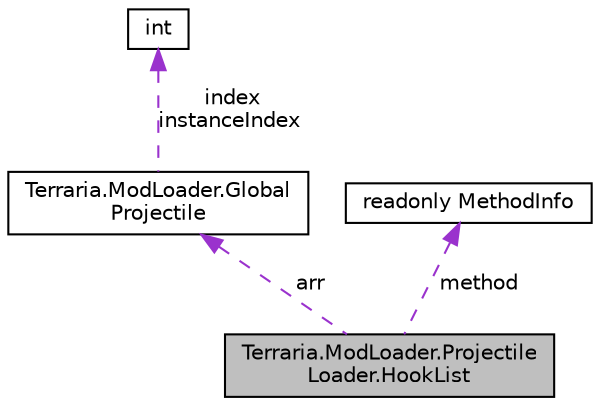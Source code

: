 digraph "Terraria.ModLoader.ProjectileLoader.HookList"
{
 // LATEX_PDF_SIZE
  edge [fontname="Helvetica",fontsize="10",labelfontname="Helvetica",labelfontsize="10"];
  node [fontname="Helvetica",fontsize="10",shape=record];
  Node1 [label="Terraria.ModLoader.Projectile\lLoader.HookList",height=0.2,width=0.4,color="black", fillcolor="grey75", style="filled", fontcolor="black",tooltip=" "];
  Node2 -> Node1 [dir="back",color="darkorchid3",fontsize="10",style="dashed",label=" arr" ,fontname="Helvetica"];
  Node2 [label="Terraria.ModLoader.Global\lProjectile",height=0.2,width=0.4,color="black", fillcolor="white", style="filled",URL="$class_terraria_1_1_mod_loader_1_1_global_projectile.html",tooltip="This class allows you to modify and use hooks for all projectiles, including vanilla projectiles...."];
  Node3 -> Node2 [dir="back",color="darkorchid3",fontsize="10",style="dashed",label=" index\ninstanceIndex" ,fontname="Helvetica"];
  Node3 [label="int",height=0.2,width=0.4,color="black", fillcolor="white", style="filled",tooltip=" "];
  Node4 -> Node1 [dir="back",color="darkorchid3",fontsize="10",style="dashed",label=" method" ,fontname="Helvetica"];
  Node4 [label="readonly MethodInfo",height=0.2,width=0.4,color="black", fillcolor="white", style="filled",tooltip=" "];
}
